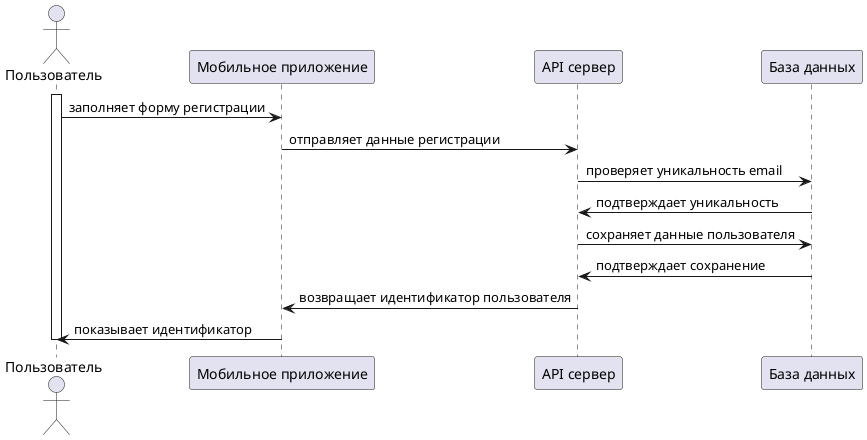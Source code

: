 @startuml
'Диаграмма последовательности — регистрация пользователя'
actor Пользователь
participant "Мобильное приложение" as App
participant "API сервер" as Server
participant "База данных" as DB
activate Пользователь
Пользователь -> App : заполняет форму регистрации
App -> Server : отправляет данные регистрации
Server -> DB : проверяет уникальность email
DB -> Server : подтверждает уникальность
Server -> DB : сохраняет данные пользователя
DB -> Server : подтверждает сохранение
Server -> App : возвращает идентификатор пользователя
App -> Пользователь : показывает идентификатор
deactivate Пользователь
@enduml
